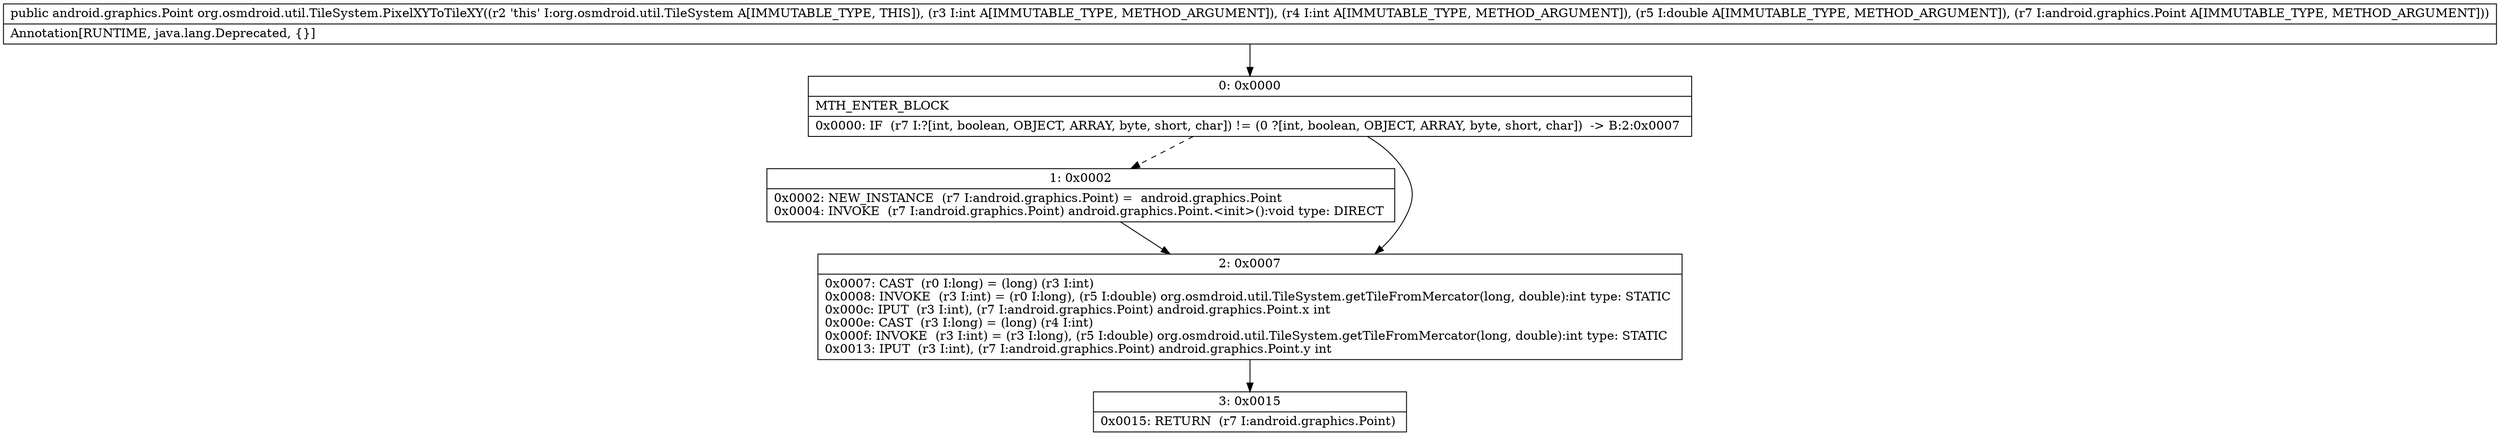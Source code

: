 digraph "CFG fororg.osmdroid.util.TileSystem.PixelXYToTileXY(IIDLandroid\/graphics\/Point;)Landroid\/graphics\/Point;" {
Node_0 [shape=record,label="{0\:\ 0x0000|MTH_ENTER_BLOCK\l|0x0000: IF  (r7 I:?[int, boolean, OBJECT, ARRAY, byte, short, char]) != (0 ?[int, boolean, OBJECT, ARRAY, byte, short, char])  \-\> B:2:0x0007 \l}"];
Node_1 [shape=record,label="{1\:\ 0x0002|0x0002: NEW_INSTANCE  (r7 I:android.graphics.Point) =  android.graphics.Point \l0x0004: INVOKE  (r7 I:android.graphics.Point) android.graphics.Point.\<init\>():void type: DIRECT \l}"];
Node_2 [shape=record,label="{2\:\ 0x0007|0x0007: CAST  (r0 I:long) = (long) (r3 I:int) \l0x0008: INVOKE  (r3 I:int) = (r0 I:long), (r5 I:double) org.osmdroid.util.TileSystem.getTileFromMercator(long, double):int type: STATIC \l0x000c: IPUT  (r3 I:int), (r7 I:android.graphics.Point) android.graphics.Point.x int \l0x000e: CAST  (r3 I:long) = (long) (r4 I:int) \l0x000f: INVOKE  (r3 I:int) = (r3 I:long), (r5 I:double) org.osmdroid.util.TileSystem.getTileFromMercator(long, double):int type: STATIC \l0x0013: IPUT  (r3 I:int), (r7 I:android.graphics.Point) android.graphics.Point.y int \l}"];
Node_3 [shape=record,label="{3\:\ 0x0015|0x0015: RETURN  (r7 I:android.graphics.Point) \l}"];
MethodNode[shape=record,label="{public android.graphics.Point org.osmdroid.util.TileSystem.PixelXYToTileXY((r2 'this' I:org.osmdroid.util.TileSystem A[IMMUTABLE_TYPE, THIS]), (r3 I:int A[IMMUTABLE_TYPE, METHOD_ARGUMENT]), (r4 I:int A[IMMUTABLE_TYPE, METHOD_ARGUMENT]), (r5 I:double A[IMMUTABLE_TYPE, METHOD_ARGUMENT]), (r7 I:android.graphics.Point A[IMMUTABLE_TYPE, METHOD_ARGUMENT]))  | Annotation[RUNTIME, java.lang.Deprecated, \{\}]\l}"];
MethodNode -> Node_0;
Node_0 -> Node_1[style=dashed];
Node_0 -> Node_2;
Node_1 -> Node_2;
Node_2 -> Node_3;
}

